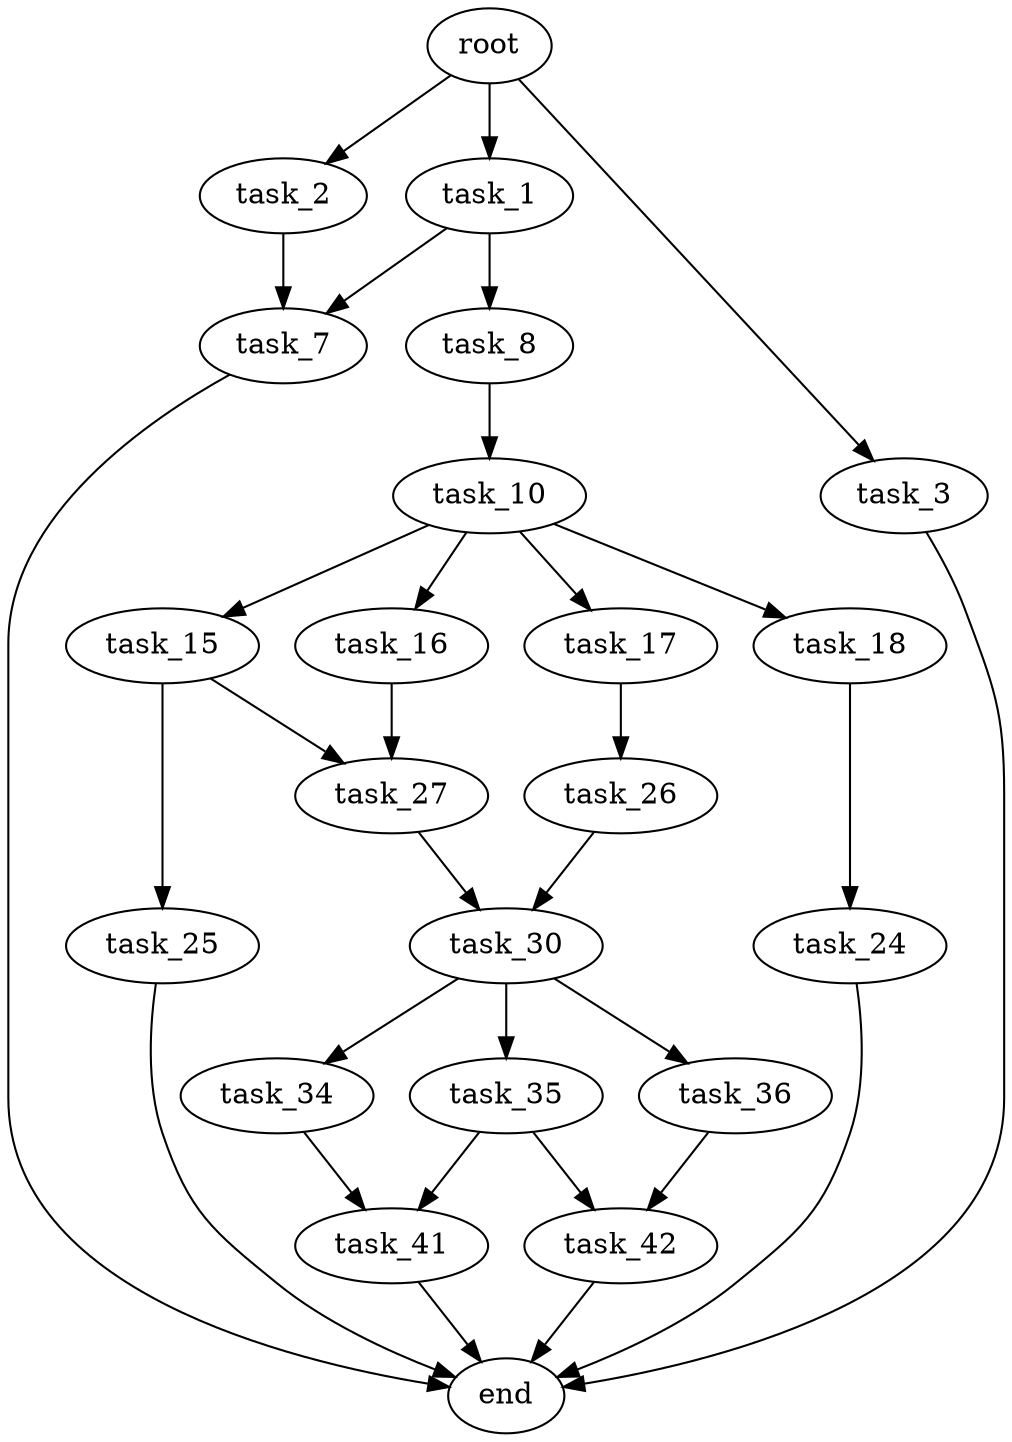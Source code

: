digraph G {
  root [size="0.000000"];
  task_1 [size="8589934592.000000"];
  task_2 [size="90167354686.000000"];
  task_3 [size="28991029248.000000"];
  task_7 [size="54836971705.000000"];
  task_8 [size="9723590088.000000"];
  task_10 [size="782757789696.000000"];
  task_15 [size="101491436270.000000"];
  task_16 [size="12652192128.000000"];
  task_17 [size="38466262409.000000"];
  task_18 [size="134217728000.000000"];
  task_24 [size="134217728000.000000"];
  task_25 [size="1073741824000.000000"];
  task_26 [size="782757789696.000000"];
  task_27 [size="954450428557.000000"];
  task_30 [size="782757789696.000000"];
  task_34 [size="15997614966.000000"];
  task_35 [size="30495967233.000000"];
  task_36 [size="20501598133.000000"];
  task_41 [size="368293445632.000000"];
  task_42 [size="10243944006.000000"];
  end [size="0.000000"];

  root -> task_1 [size="1.000000"];
  root -> task_2 [size="1.000000"];
  root -> task_3 [size="1.000000"];
  task_1 -> task_7 [size="33554432.000000"];
  task_1 -> task_8 [size="33554432.000000"];
  task_2 -> task_7 [size="75497472.000000"];
  task_3 -> end [size="1.000000"];
  task_7 -> end [size="1.000000"];
  task_8 -> task_10 [size="679477248.000000"];
  task_10 -> task_15 [size="679477248.000000"];
  task_10 -> task_16 [size="679477248.000000"];
  task_10 -> task_17 [size="679477248.000000"];
  task_10 -> task_18 [size="679477248.000000"];
  task_15 -> task_25 [size="301989888.000000"];
  task_15 -> task_27 [size="301989888.000000"];
  task_16 -> task_27 [size="209715200.000000"];
  task_17 -> task_26 [size="134217728.000000"];
  task_18 -> task_24 [size="209715200.000000"];
  task_24 -> end [size="1.000000"];
  task_25 -> end [size="1.000000"];
  task_26 -> task_30 [size="679477248.000000"];
  task_27 -> task_30 [size="679477248.000000"];
  task_30 -> task_34 [size="679477248.000000"];
  task_30 -> task_35 [size="679477248.000000"];
  task_30 -> task_36 [size="679477248.000000"];
  task_34 -> task_41 [size="33554432.000000"];
  task_35 -> task_41 [size="838860800.000000"];
  task_35 -> task_42 [size="838860800.000000"];
  task_36 -> task_42 [size="536870912.000000"];
  task_41 -> end [size="1.000000"];
  task_42 -> end [size="1.000000"];
}
